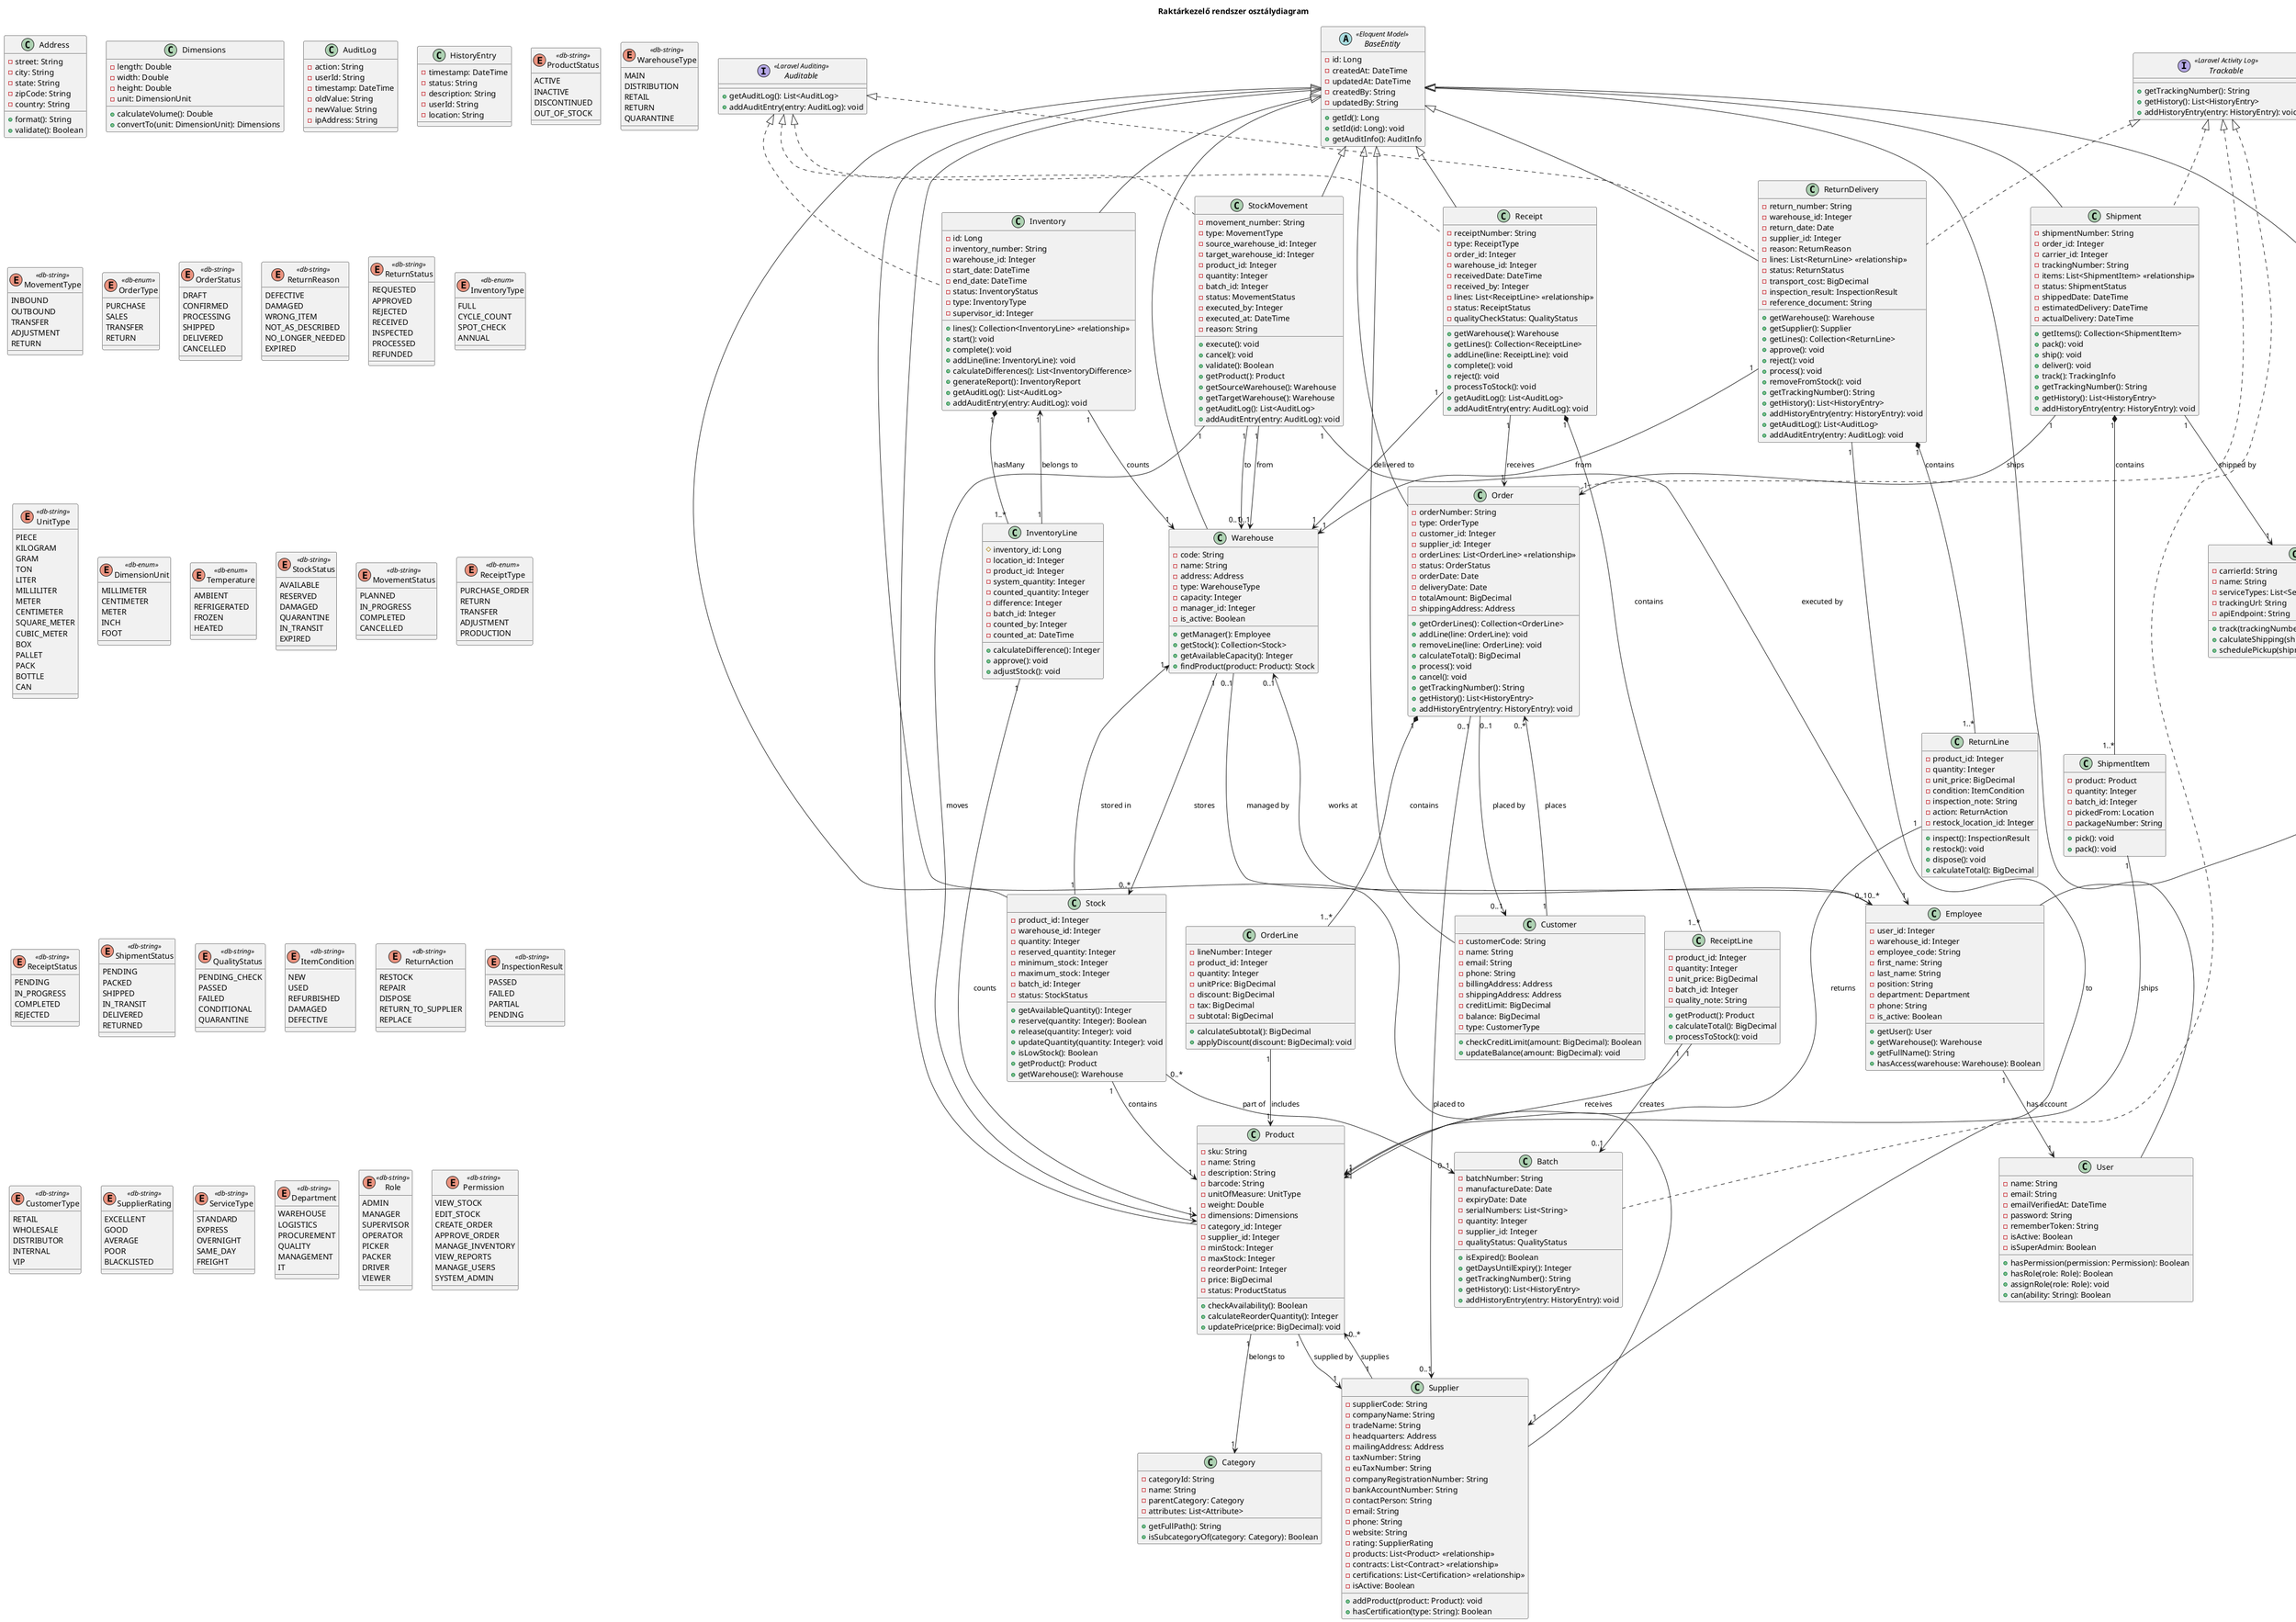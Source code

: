 @startuml Raktárkezelő rendszer osztálydiagram

title Raktárkezelő rendszer osztálydiagram

' Laravel implementation notes:
' BaseEntity -> extends Eloquent Model
' Trackable -> use Laravel Activity Log package
' Auditable -> use Laravel Auditing package
' Timestamps (created_at, updated_at) -> automatic in Eloquent
' Soft Deletes (deleted_at) -> use SoftDeletes trait
'
' Relationship notation:
' <<relationship>> = Laravel relationship method (hasMany, belongsToMany, etc.)
'                    Not stored as property, use: $model->relationshipName()->get()
' Example: -lines: List<ReceiptLine> <<relationship>> = public function lines() { return $this->hasMany(ReceiptLine::class); }

' Absztrakt osztályok és interfészek
abstract class BaseEntity <<Eloquent Model>> {
  -id: Long
  -createdAt: DateTime
  -updatedAt: DateTime
  -createdBy: String
  -updatedBy: String
  +getId(): Long
  +setId(id: Long): void
  +getAuditInfo(): AuditInfo
}

interface Trackable <<Laravel Activity Log>> {
  +getTrackingNumber(): String
  +getHistory(): List<HistoryEntry>
  +addHistoryEntry(entry: HistoryEntry): void
}

interface Auditable <<Laravel Auditing>> {
  +getAuditLog(): List<AuditLog>
  +addAuditEntry(entry: AuditLog): void
}

' Fő entitások
class Product extends BaseEntity {
  -sku: String
  -name: String
  -description: String
  -barcode: String
  -unitOfMeasure: UnitType
  -weight: Double
  -dimensions: Dimensions
  -category_id: Integer
  -supplier_id: Integer
  -minStock: Integer
  -maxStock: Integer
  -reorderPoint: Integer
  -price: BigDecimal
  -status: ProductStatus
  +checkAvailability(): Boolean
  +calculateReorderQuantity(): Integer
  +updatePrice(price: BigDecimal): void
}

class Warehouse extends BaseEntity {
  -code: String
  -name: String
  -address: Address
  -type: WarehouseType
  -capacity: Integer
  -manager_id: Integer
  -is_active: Boolean
  +getManager(): Employee
  +getStock(): Collection<Stock>
  +getAvailableCapacity(): Integer
  +findProduct(product: Product): Stock
}


class Stock extends BaseEntity {
  -product_id: Integer
  -warehouse_id: Integer
  -quantity: Integer
  -reserved_quantity: Integer
  -minimum_stock: Integer
  -maximum_stock: Integer
  -batch_id: Integer
  -status: StockStatus
  +getAvailableQuantity(): Integer
  +reserve(quantity: Integer): Boolean
  +release(quantity: Integer): void
  +updateQuantity(quantity: Integer): void
  +isLowStock(): Boolean
  +getProduct(): Product
  +getWarehouse(): Warehouse
}

class Batch implements Trackable {
  -batchNumber: String
  -manufactureDate: Date
  -expiryDate: Date
  -serialNumbers: List<String>
  -quantity: Integer
  -supplier_id: Integer
  -qualityStatus: QualityStatus
  +isExpired(): Boolean
  +getDaysUntilExpiry(): Integer
  +getTrackingNumber(): String
  +getHistory(): List<HistoryEntry>
  +addHistoryEntry(entry: HistoryEntry): void
}

' Mozgások és tranzakciók
class StockMovement extends BaseEntity implements Auditable {
  -movement_number: String
  -type: MovementType
  -source_warehouse_id: Integer
  -target_warehouse_id: Integer
  -product_id: Integer
  -quantity: Integer
  -batch_id: Integer
  -status: MovementStatus
  -executed_by: Integer
  -executed_at: DateTime
  -reason: String
  +execute(): void
  +cancel(): void
  +validate(): Boolean
  +getProduct(): Product
  +getSourceWarehouse(): Warehouse
  +getTargetWarehouse(): Warehouse
  +getAuditLog(): List<AuditLog>
  +addAuditEntry(entry: AuditLog): void
}

class Order extends BaseEntity implements Trackable {
  -orderNumber: String
  -type: OrderType
  -customer_id: Integer
  -supplier_id: Integer
  -orderLines: List<OrderLine> <<relationship>>
  -status: OrderStatus
  -orderDate: Date
  -deliveryDate: Date
  -totalAmount: BigDecimal
  -shippingAddress: Address
  +getOrderLines(): Collection<OrderLine>
  +addLine(line: OrderLine): void
  +removeLine(line: OrderLine): void
  +calculateTotal(): BigDecimal
  +process(): void
  +cancel(): void
  +getTrackingNumber(): String
  +getHistory(): List<HistoryEntry>
  +addHistoryEntry(entry: HistoryEntry): void
}

class OrderLine {
  -lineNumber: Integer
  -product_id: Integer
  -quantity: Integer
  -unitPrice: BigDecimal
  -discount: BigDecimal
  -tax: BigDecimal
  -subtotal: BigDecimal
  +calculateSubtotal(): BigDecimal
  +applyDiscount(discount: BigDecimal): void
}

class Receipt extends BaseEntity implements Auditable {
  -receiptNumber: String
  -type: ReceiptType
  -order_id: Integer
  -warehouse_id: Integer
  -receivedDate: DateTime
  -received_by: Integer
  -lines: List<ReceiptLine> <<relationship>>
  -status: ReceiptStatus
  -qualityCheckStatus: QualityStatus
  +getWarehouse(): Warehouse
  +getLines(): Collection<ReceiptLine>
  +addLine(line: ReceiptLine): void
  +complete(): void
  +reject(): void
  +processToStock(): void
  +getAuditLog(): List<AuditLog>
  +addAuditEntry(entry: AuditLog): void
}

class ReceiptLine {
  -product_id: Integer
  -quantity: Integer
  -unit_price: BigDecimal
  -batch_id: Integer
  -quality_note: String
  +getProduct(): Product
  +calculateTotal(): BigDecimal
  +processToStock(): void
}

class Shipment extends BaseEntity implements Trackable {
  -shipmentNumber: String
  -order_id: Integer
  -carrier_id: Integer
  -trackingNumber: String
  -items: List<ShipmentItem> <<relationship>>
  -status: ShipmentStatus
  -shippedDate: DateTime
  -estimatedDelivery: DateTime
  -actualDelivery: DateTime
  +getItems(): Collection<ShipmentItem>
  +pack(): void
  +ship(): void
  +deliver(): void
  +track(): TrackingInfo
  +getTrackingNumber(): String
  +getHistory(): List<HistoryEntry>
  +addHistoryEntry(entry: HistoryEntry): void
}

class ShipmentItem {
  -product: Product
  -quantity: Integer
  -batch_id: Integer
  -pickedFrom: Location
  -packageNumber: String
  +pick(): void
  +pack(): void
}

' Visszáru szállítólevél
class ReturnDelivery extends BaseEntity implements Trackable, Auditable {
  -return_number: String
  -warehouse_id: Integer
  -return_date: Date
  -supplier_id: Integer
  -reason: ReturnReason
  -lines: List<ReturnLine> <<relationship>>
  -status: ReturnStatus
  -transport_cost: BigDecimal
  -inspection_result: InspectionResult
  -reference_document: String
  +getWarehouse(): Warehouse
  +getSupplier(): Supplier
  +getLines(): Collection<ReturnLine>
  +approve(): void
  +reject(): void
  +process(): void
  +removeFromStock(): void
  +getTrackingNumber(): String
  +getHistory(): List<HistoryEntry>
  +addHistoryEntry(entry: HistoryEntry): void
  +getAuditLog(): List<AuditLog>
  +addAuditEntry(entry: AuditLog): void
}

class ReturnLine {
  -product_id: Integer
  -quantity: Integer
  -unit_price: BigDecimal
  -condition: ItemCondition
  -inspection_note: String
  -action: ReturnAction
  -restock_location_id: Integer
  +inspect(): InspectionResult
  +restock(): void
  +dispose(): void
  +calculateTotal(): BigDecimal
}

' Leltár
class Inventory extends BaseEntity implements Auditable {
  -id: Long
  -inventory_number: String
  -warehouse_id: Integer
  -start_date: DateTime
  -end_date: DateTime
  -status: InventoryStatus
  -type: InventoryType
  -supervisor_id: Integer
  +lines(): Collection<InventoryLine> <<relationship>>
  +start(): void
  +complete(): void
  +addLine(line: InventoryLine): void
  +calculateDifferences(): List<InventoryDifference>
  +generateReport(): InventoryReport
  +getAuditLog(): List<AuditLog>
  +addAuditEntry(entry: AuditLog): void
}

class InventoryLine {
  #inventory_id: Long
  -location_id: Integer
  -product_id: Integer
  -system_quantity: Integer
  -counted_quantity: Integer
  -difference: Integer
  -batch_id: Integer
  -counted_by: Integer
  -counted_at: DateTime
  +calculateDifference(): Integer
  +approve(): void
  +adjustStock(): void
}

' Szereplők

' Authentication User - alaprendszer része
class User extends BaseEntity {
  -name: String
  -email: String
  -emailVerifiedAt: DateTime
  -password: String
  -rememberToken: String
  -isActive: Boolean
  -isSuperAdmin: Boolean
  +hasPermission(permission: Permission): Boolean
  +hasRole(role: Role): Boolean
  +assignRole(role: Role): void
  +can(ability: String): Boolean
}

' Employee - Warehouse modul része
class Employee extends BaseEntity {
  -user_id: Integer
  -warehouse_id: Integer
  -employee_code: String
  -first_name: String
  -last_name: String
  -position: String
  -department: Department
  -phone: String
  -is_active: Boolean
  +getUser(): User
  +getWarehouse(): Warehouse
  +getFullName(): String
  +hasAccess(warehouse: Warehouse): Boolean
}

class Supplier extends BaseEntity {
  -supplierCode: String
  -companyName: String
  -tradeName: String
  -headquarters: Address
  -mailingAddress: Address
  -taxNumber: String
  -euTaxNumber: String
  -companyRegistrationNumber: String
  -bankAccountNumber: String
  -contactPerson: String
  -email: String
  -phone: String
  -website: String
  -rating: SupplierRating
  -products: List<Product> <<relationship>>
  -contracts: List<Contract> <<relationship>>
  -certifications: List<Certification> <<relationship>>
  -isActive: Boolean
  +addProduct(product: Product): void
  +hasCertification(type: String): Boolean
}

class Customer extends BaseEntity {
  -customerCode: String
  -name: String
  -email: String
  -phone: String
  -billingAddress: Address
  -shippingAddress: Address
  -creditLimit: BigDecimal
  -balance: BigDecimal
  -type: CustomerType
  +checkCreditLimit(amount: BigDecimal): Boolean
  +updateBalance(amount: BigDecimal): void
}

class Carrier {
  -carrierId: String
  -name: String
  -serviceTypes: List<ServiceType>
  -trackingUrl: String
  -apiEndpoint: String
  +track(trackingNumber: String): TrackingInfo
  +calculateShipping(shipment: Shipment): BigDecimal
  +schedulePickup(shipment: Shipment): PickupInfo
}

' Segéd osztályok
class Address {
  -street: String
  -city: String
  -state: String
  -zipCode: String
  -country: String
  +format(): String
  +validate(): Boolean
}

class Dimensions {
  -length: Double
  -width: Double
  -height: Double
  -unit: DimensionUnit
  +calculateVolume(): Double
  +convertTo(unit: DimensionUnit): Dimensions
}


class Category {
  -categoryId: String
  -name: String
  -parentCategory: Category
  -attributes: List<Attribute>
  +getFullPath(): String
  +isSubcategoryOf(category: Category): Boolean
}

class AuditLog {
  -action: String
  -userId: String
  -timestamp: DateTime
  -oldValue: String
  -newValue: String
  -ipAddress: String
}

class HistoryEntry {
  -timestamp: DateTime
  -status: String
  -description: String
  -userId: String
  -location: String
}

' Enumerációk
' Storage recommendations:
' <<db-enum>> = store as ENUM in database (rarely changes, fixed set)
'               Examples: OrderType, Temperature, DimensionUnit
'               Laravel: $table->enum('type', ['PURCHASE', 'SALES', 'TRANSFER'])
'
' <<db-string>> = store as VARCHAR in database (may change/extend over time)
'                Examples: ProductStatus, Role, Permission
'                Laravel: $table->string('status', 50)

enum ProductStatus <<db-string>> {
  ACTIVE
  INACTIVE
  DISCONTINUED
  OUT_OF_STOCK
}

enum WarehouseType <<db-string>> {
  MAIN
  DISTRIBUTION
  RETAIL
  RETURN
  QUARANTINE
}


enum MovementType <<db-string>> {
  INBOUND
  OUTBOUND
  TRANSFER
  ADJUSTMENT
  RETURN
}

enum OrderType <<db-enum>> {
  PURCHASE
  SALES
  TRANSFER
  RETURN
}

enum OrderStatus <<db-string>> {
  DRAFT
  CONFIRMED
  PROCESSING
  SHIPPED
  DELIVERED
  CANCELLED
}

enum ReturnReason <<db-string>> {
  DEFECTIVE
  DAMAGED
  WRONG_ITEM
  NOT_AS_DESCRIBED
  NO_LONGER_NEEDED
  EXPIRED
}

enum ReturnStatus <<db-string>> {
  REQUESTED
  APPROVED
  REJECTED
  RECEIVED
  INSPECTED
  PROCESSED
  REFUNDED
}

enum InventoryType <<db-enum>> {
  FULL
  CYCLE_COUNT
  SPOT_CHECK
  ANNUAL
}

enum UnitType <<db-string>> {
  PIECE
  KILOGRAM
  GRAM
  TON
  LITER
  MILLILITER
  METER
  CENTIMETER
  SQUARE_METER
  CUBIC_METER
  BOX
  PALLET
  PACK
  BOTTLE
  CAN
}

enum DimensionUnit <<db-enum>> {
  MILLIMETER
  CENTIMETER
  METER
  INCH
  FOOT
}

enum Temperature <<db-enum>> {
  AMBIENT
  REFRIGERATED
  FROZEN
  HEATED
}

enum StockStatus <<db-string>> {
  AVAILABLE
  RESERVED
  DAMAGED
  QUARANTINE
  IN_TRANSIT
  EXPIRED
}

enum MovementStatus <<db-string>> {
  PLANNED
  IN_PROGRESS
  COMPLETED
  CANCELLED
}

enum ReceiptType <<db-enum>> {
  PURCHASE_ORDER
  RETURN
  TRANSFER
  ADJUSTMENT
  PRODUCTION
}

enum ReceiptStatus <<db-string>> {
  PENDING
  IN_PROGRESS
  COMPLETED
  REJECTED
}


enum ShipmentStatus <<db-string>> {
  PENDING
  PACKED
  SHIPPED
  IN_TRANSIT
  DELIVERED
  RETURNED
}

enum QualityStatus <<db-string>> {
  PENDING_CHECK
  PASSED
  FAILED
  CONDITIONAL
  QUARANTINE
}

enum ItemCondition <<db-string>> {
  NEW
  USED
  REFURBISHED
  DAMAGED
  DEFECTIVE
}

enum ReturnAction <<db-string>> {
  RESTOCK
  REPAIR
  DISPOSE
  RETURN_TO_SUPPLIER
  REPLACE
}

enum InspectionResult <<db-string>> {
  PASSED
  FAILED
  PARTIAL
  PENDING
}

enum CustomerType <<db-string>> {
  RETAIL
  WHOLESALE
  DISTRIBUTOR
  INTERNAL
  VIP
}

enum SupplierRating <<db-string>> {
  EXCELLENT
  GOOD
  AVERAGE
  POOR
  BLACKLISTED
}

enum ServiceType <<db-string>> {
  STANDARD
  EXPRESS
  OVERNIGHT
  SAME_DAY
  FREIGHT
}

enum Department <<db-string>> {
  WAREHOUSE
  LOGISTICS
  PROCUREMENT
  QUALITY
  MANAGEMENT
  IT
}

enum Role <<db-string>> {
  ADMIN
  MANAGER
  SUPERVISOR
  OPERATOR
  PICKER
  PACKER
  DRIVER
  VIEWER
}

enum Permission <<db-string>> {
  VIEW_STOCK
  EDIT_STOCK
  CREATE_ORDER
  APPROVE_ORDER
  MANAGE_INVENTORY
  VIEW_REPORTS
  MANAGE_USERS
  SYSTEM_ADMIN
}

' Kapcsolatok
Product "1" --> "1" Category : belongs to
Product "1" --> "1" Supplier : supplied by

Warehouse "1" --> "0..*" Stock : stores
Stock "1" --> "1" Product : contains
Stock "1" --> "1" Warehouse : stored in
Stock "0..*" --> "0..1" Batch : part of

Order "1" *-- "1..*" OrderLine : contains
OrderLine "1" --> "1" Product : includes
Order "0..1" --> "0..1" Customer : placed by
Order "0..1" --> "0..1" Supplier : placed to

Receipt "1" --> "1" Order : receives
Receipt "1" --> "1" Warehouse : delivered to
Receipt "1" *-- "1..*" ReceiptLine : contains
ReceiptLine "1" --> "1" Product : receives
ReceiptLine "1" --> "0..1" Batch : creates

Shipment "1" --> "1" Order : ships
Shipment "1" *-- "1..*" ShipmentItem : contains
Shipment "1" --> "1" Carrier : shipped by
ShipmentItem "1" --> "1" Product : ships

ReturnDelivery "1" --> "1" Warehouse : from
ReturnDelivery "1" --> "1" Supplier : to
ReturnDelivery "1" *-- "1..*" ReturnLine : contains
ReturnLine "1" --> "1" Product : returns

StockMovement "1" --> "1" Product : moves
StockMovement "1" --> "0..1" Warehouse : from
StockMovement "1" --> "0..1" Warehouse : to
StockMovement "1" --> "1" Employee : executed by

Inventory "1" --> "1" Warehouse : counts
Inventory "1" *-- "1..*" InventoryLine : hasMany
InventoryLine "1" --> "1" Inventory : belongs to
InventoryLine "1" --> "1" Product : counts

Employee "1" --> "1" User : has account
Employee "0..*" --> "0..1" Warehouse : works at
Warehouse "0..1" --> "0..1" Employee : managed by
Supplier "1" --> "0..*" Product : supplies
Customer "1" --> "0..*" Order : places

@enduml